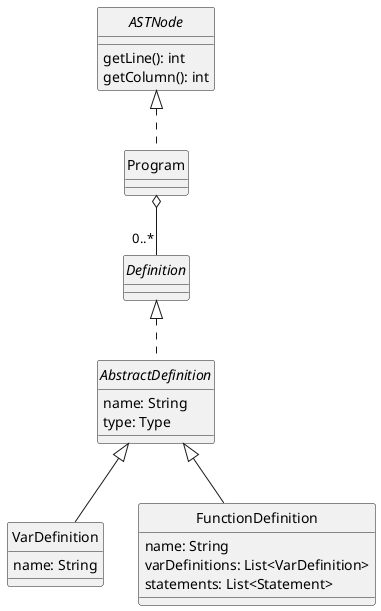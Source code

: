 @startuml Program
skinparam style strictuml
skinparam monochrome true


interface ASTNode {
    getLine(): int
    getColumn(): int
}

class Program

interface Definition {
}

abstract class AbstractDefinition implements Definition {
    name: String
    type: Type
}


class VarDefinition extends AbstractDefinition {
    name: String

}

class FunctionDefinition extends AbstractDefinition {
    name: String
    varDefinitions: List<VarDefinition>
    statements: List<Statement>
}


ASTNode <|.. Program
Program o-- "0..*" Definition



@enduml
